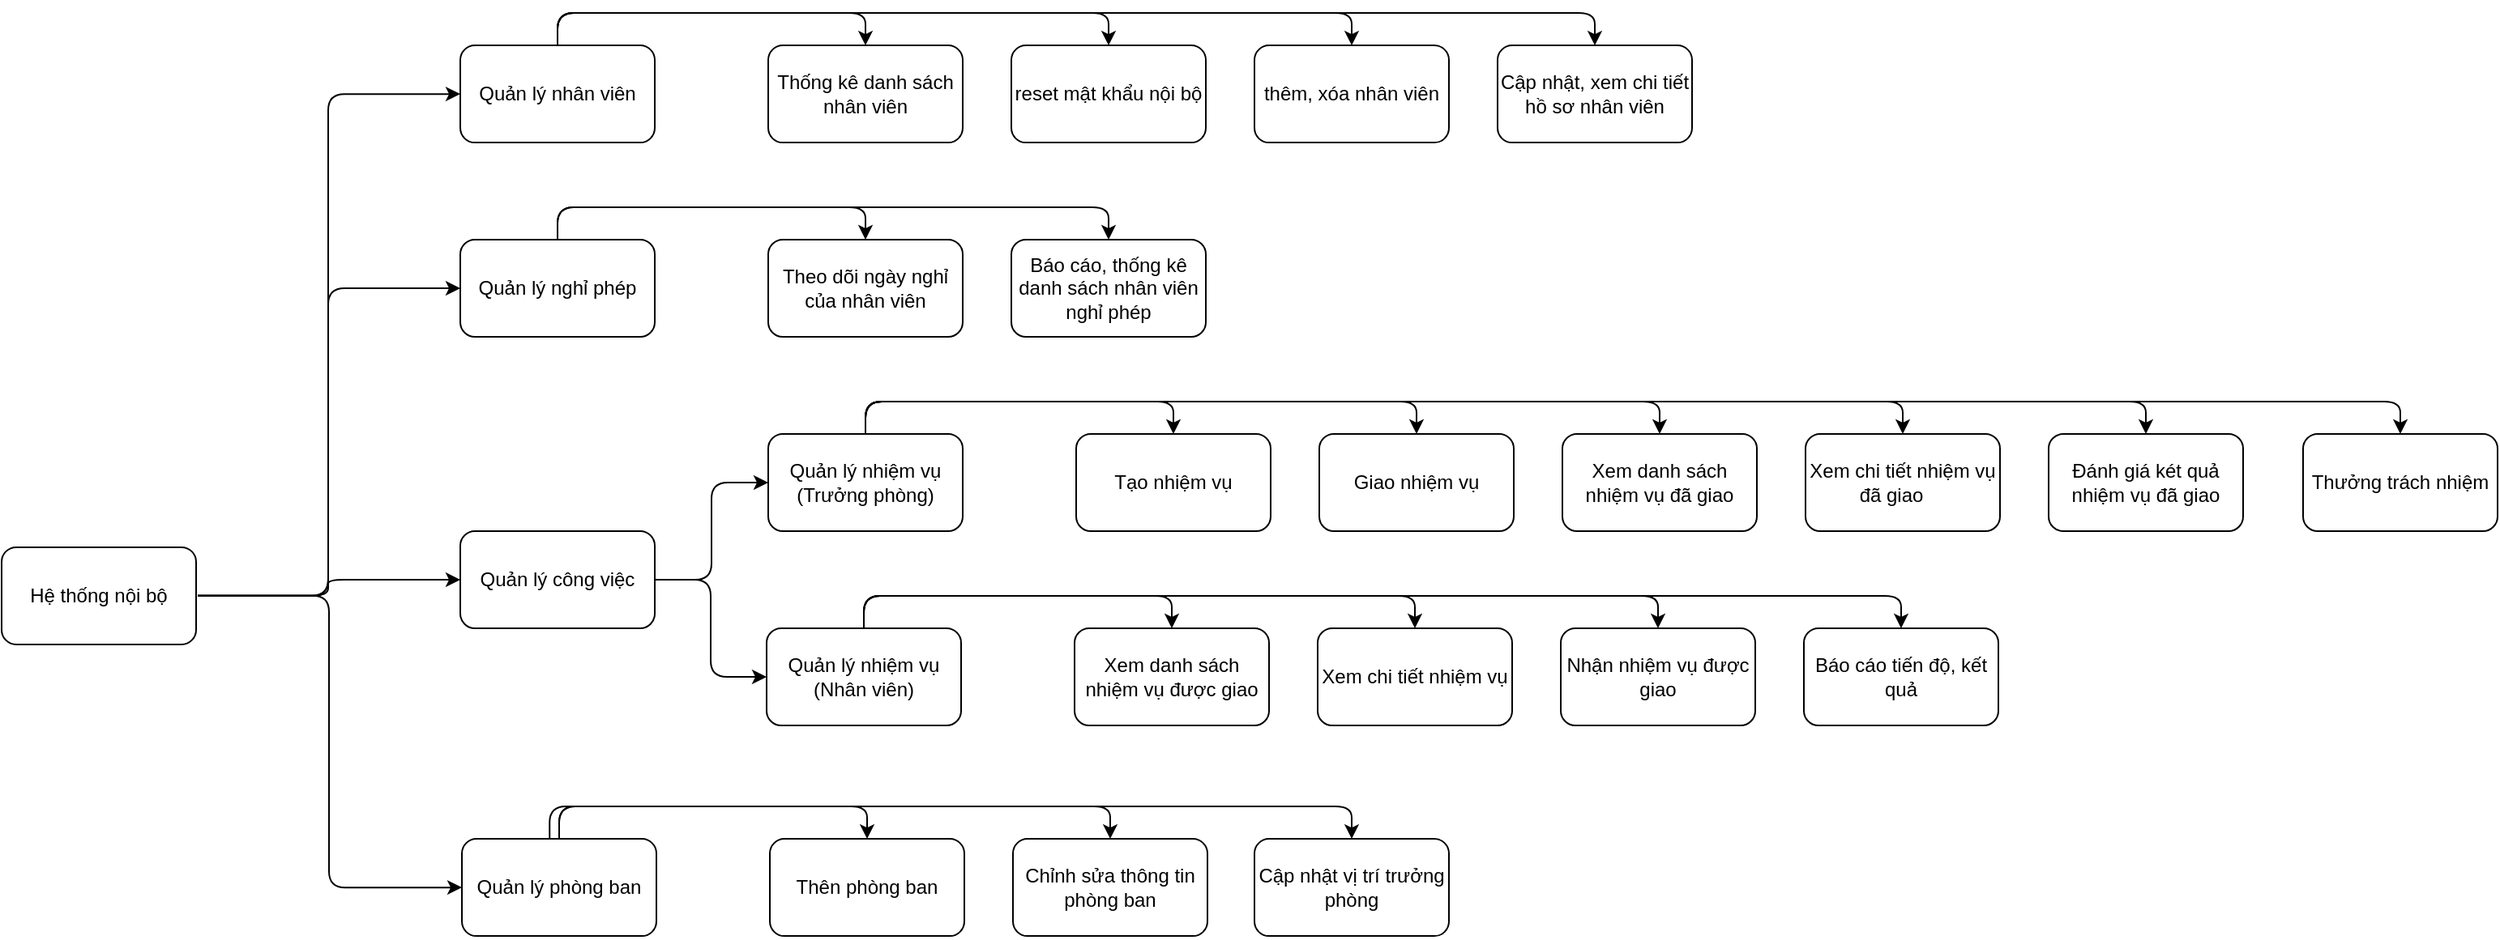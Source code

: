 <mxfile version="20.5.3" type="device"><diagram id="kJZ1WzBmFZxf5gxiJXdt" name="Trang-1"><mxGraphModel dx="3327" dy="979" grid="1" gridSize="10" guides="1" tooltips="1" connect="1" arrows="1" fold="1" page="1" pageScale="1" pageWidth="827" pageHeight="1169" math="0" shadow="0"><root><mxCell id="0"/><mxCell id="1" parent="0"/><mxCell id="puy3XWtXZVTSgycyuLxO-17" style="edgeStyle=orthogonalEdgeStyle;rounded=1;orthogonalLoop=1;jettySize=auto;html=1;entryX=0;entryY=0.5;entryDx=0;entryDy=0;" parent="1" source="puy3XWtXZVTSgycyuLxO-2" target="puy3XWtXZVTSgycyuLxO-5" edge="1"><mxGeometry relative="1" as="geometry"/></mxCell><mxCell id="puy3XWtXZVTSgycyuLxO-18" style="edgeStyle=orthogonalEdgeStyle;rounded=1;orthogonalLoop=1;jettySize=auto;html=1;entryX=0;entryY=0.5;entryDx=0;entryDy=0;" parent="1" source="puy3XWtXZVTSgycyuLxO-2" target="puy3XWtXZVTSgycyuLxO-6" edge="1"><mxGeometry relative="1" as="geometry"/></mxCell><mxCell id="puy3XWtXZVTSgycyuLxO-55" style="edgeStyle=orthogonalEdgeStyle;rounded=1;orthogonalLoop=1;jettySize=auto;html=1;entryX=0;entryY=0.5;entryDx=0;entryDy=0;" parent="1" source="puy3XWtXZVTSgycyuLxO-2" target="puy3XWtXZVTSgycyuLxO-54" edge="1"><mxGeometry relative="1" as="geometry"/></mxCell><mxCell id="5lSEZ90TiH-ytTuUR5zW-5" style="edgeStyle=orthogonalEdgeStyle;rounded=1;orthogonalLoop=1;jettySize=auto;html=1;entryX=0;entryY=0.5;entryDx=0;entryDy=0;" parent="1" source="puy3XWtXZVTSgycyuLxO-2" target="5lSEZ90TiH-ytTuUR5zW-1" edge="1"><mxGeometry relative="1" as="geometry"/></mxCell><mxCell id="puy3XWtXZVTSgycyuLxO-2" value="Hệ thống nội bộ" style="rounded=1;whiteSpace=wrap;html=1;glass=0;perimeterSpacing=1;" parent="1" vertex="1"><mxGeometry x="-840" y="459.94" width="120" height="60" as="geometry"/></mxCell><mxCell id="puy3XWtXZVTSgycyuLxO-68" style="edgeStyle=orthogonalEdgeStyle;rounded=1;orthogonalLoop=1;jettySize=auto;html=1;entryX=0.5;entryY=0;entryDx=0;entryDy=0;" parent="1" source="puy3XWtXZVTSgycyuLxO-5" target="puy3XWtXZVTSgycyuLxO-42" edge="1"><mxGeometry relative="1" as="geometry"><Array as="points"><mxPoint x="-497" y="130.06"/><mxPoint x="-307" y="130.06"/></Array></mxGeometry></mxCell><mxCell id="puy3XWtXZVTSgycyuLxO-69" style="edgeStyle=orthogonalEdgeStyle;rounded=1;orthogonalLoop=1;jettySize=auto;html=1;entryX=0.5;entryY=0;entryDx=0;entryDy=0;" parent="1" source="puy3XWtXZVTSgycyuLxO-5" target="puy3XWtXZVTSgycyuLxO-43" edge="1"><mxGeometry relative="1" as="geometry"><Array as="points"><mxPoint x="-497" y="130.06"/><mxPoint x="-157" y="130.06"/></Array></mxGeometry></mxCell><mxCell id="puy3XWtXZVTSgycyuLxO-70" style="edgeStyle=orthogonalEdgeStyle;rounded=1;orthogonalLoop=1;jettySize=auto;html=1;entryX=0.5;entryY=0;entryDx=0;entryDy=0;" parent="1" source="puy3XWtXZVTSgycyuLxO-5" target="puy3XWtXZVTSgycyuLxO-44" edge="1"><mxGeometry relative="1" as="geometry"><Array as="points"><mxPoint x="-497" y="130.06"/><mxPoint x="-7" y="130.06"/></Array></mxGeometry></mxCell><mxCell id="puy3XWtXZVTSgycyuLxO-71" style="edgeStyle=orthogonalEdgeStyle;rounded=1;orthogonalLoop=1;jettySize=auto;html=1;entryX=0.5;entryY=0;entryDx=0;entryDy=0;" parent="1" source="puy3XWtXZVTSgycyuLxO-5" target="puy3XWtXZVTSgycyuLxO-45" edge="1"><mxGeometry relative="1" as="geometry"><Array as="points"><mxPoint x="-497" y="130.06"/><mxPoint x="143" y="130.06"/></Array></mxGeometry></mxCell><mxCell id="puy3XWtXZVTSgycyuLxO-5" value="Quản lý nhân viên" style="rounded=1;whiteSpace=wrap;html=1;" parent="1" vertex="1"><mxGeometry x="-557" y="150.06" width="120" height="60" as="geometry"/></mxCell><mxCell id="puy3XWtXZVTSgycyuLxO-66" style="edgeStyle=orthogonalEdgeStyle;rounded=1;orthogonalLoop=1;jettySize=auto;html=1;entryX=0.5;entryY=0;entryDx=0;entryDy=0;" parent="1" source="puy3XWtXZVTSgycyuLxO-6" target="puy3XWtXZVTSgycyuLxO-46" edge="1"><mxGeometry relative="1" as="geometry"><Array as="points"><mxPoint x="-497" y="250.0"/><mxPoint x="-307" y="250.0"/></Array></mxGeometry></mxCell><mxCell id="puy3XWtXZVTSgycyuLxO-67" style="edgeStyle=orthogonalEdgeStyle;rounded=1;orthogonalLoop=1;jettySize=auto;html=1;entryX=0.5;entryY=0;entryDx=0;entryDy=0;" parent="1" source="puy3XWtXZVTSgycyuLxO-6" target="puy3XWtXZVTSgycyuLxO-47" edge="1"><mxGeometry relative="1" as="geometry"><Array as="points"><mxPoint x="-497" y="250.0"/><mxPoint x="-157" y="250.0"/></Array></mxGeometry></mxCell><mxCell id="puy3XWtXZVTSgycyuLxO-6" value="Quản lý nghỉ phép" style="rounded=1;whiteSpace=wrap;html=1;" parent="1" vertex="1"><mxGeometry x="-557" y="270.0" width="120" height="60" as="geometry"/></mxCell><mxCell id="puy3XWtXZVTSgycyuLxO-80" style="edgeStyle=orthogonalEdgeStyle;rounded=1;orthogonalLoop=1;jettySize=auto;html=1;entryX=0.5;entryY=0;entryDx=0;entryDy=0;" parent="1" source="puy3XWtXZVTSgycyuLxO-13" target="puy3XWtXZVTSgycyuLxO-49" edge="1"><mxGeometry relative="1" as="geometry"><Array as="points"><mxPoint x="-307" y="370.0"/><mxPoint x="-117" y="370.0"/></Array></mxGeometry></mxCell><mxCell id="puy3XWtXZVTSgycyuLxO-81" style="edgeStyle=orthogonalEdgeStyle;rounded=1;orthogonalLoop=1;jettySize=auto;html=1;entryX=0.5;entryY=0;entryDx=0;entryDy=0;" parent="1" source="puy3XWtXZVTSgycyuLxO-13" target="puy3XWtXZVTSgycyuLxO-50" edge="1"><mxGeometry relative="1" as="geometry"><Array as="points"><mxPoint x="-307" y="370.0"/><mxPoint x="33" y="370.0"/></Array></mxGeometry></mxCell><mxCell id="puy3XWtXZVTSgycyuLxO-82" style="edgeStyle=orthogonalEdgeStyle;rounded=1;orthogonalLoop=1;jettySize=auto;html=1;entryX=0.5;entryY=0;entryDx=0;entryDy=0;" parent="1" source="puy3XWtXZVTSgycyuLxO-13" target="puy3XWtXZVTSgycyuLxO-51" edge="1"><mxGeometry relative="1" as="geometry"><Array as="points"><mxPoint x="-307" y="370.0"/><mxPoint x="183" y="370.0"/></Array></mxGeometry></mxCell><mxCell id="puy3XWtXZVTSgycyuLxO-83" style="edgeStyle=orthogonalEdgeStyle;rounded=1;orthogonalLoop=1;jettySize=auto;html=1;entryX=0.5;entryY=0;entryDx=0;entryDy=0;" parent="1" source="puy3XWtXZVTSgycyuLxO-13" target="puy3XWtXZVTSgycyuLxO-52" edge="1"><mxGeometry relative="1" as="geometry"><Array as="points"><mxPoint x="-307" y="370.0"/><mxPoint x="333" y="370.0"/></Array></mxGeometry></mxCell><mxCell id="puy3XWtXZVTSgycyuLxO-84" style="edgeStyle=orthogonalEdgeStyle;rounded=1;orthogonalLoop=1;jettySize=auto;html=1;entryX=0.5;entryY=0;entryDx=0;entryDy=0;" parent="1" source="puy3XWtXZVTSgycyuLxO-13" target="puy3XWtXZVTSgycyuLxO-53" edge="1"><mxGeometry relative="1" as="geometry"><Array as="points"><mxPoint x="-307" y="370.0"/><mxPoint x="483" y="370.0"/></Array></mxGeometry></mxCell><mxCell id="puy3XWtXZVTSgycyuLxO-13" value="Quản lý nhiệm vụ&lt;br&gt;(Trưởng phòng)" style="rounded=1;whiteSpace=wrap;html=1;" parent="1" vertex="1"><mxGeometry x="-367" y="390.0" width="120" height="60" as="geometry"/></mxCell><mxCell id="puy3XWtXZVTSgycyuLxO-85" style="edgeStyle=orthogonalEdgeStyle;rounded=1;orthogonalLoop=1;jettySize=auto;html=1;entryX=0.5;entryY=0;entryDx=0;entryDy=0;" parent="1" source="puy3XWtXZVTSgycyuLxO-14" target="puy3XWtXZVTSgycyuLxO-56" edge="1"><mxGeometry relative="1" as="geometry"><Array as="points"><mxPoint x="-308" y="490.0"/><mxPoint x="-118" y="490.0"/></Array></mxGeometry></mxCell><mxCell id="puy3XWtXZVTSgycyuLxO-86" style="edgeStyle=orthogonalEdgeStyle;rounded=1;orthogonalLoop=1;jettySize=auto;html=1;entryX=0.5;entryY=0;entryDx=0;entryDy=0;" parent="1" source="puy3XWtXZVTSgycyuLxO-14" target="puy3XWtXZVTSgycyuLxO-57" edge="1"><mxGeometry relative="1" as="geometry"><Array as="points"><mxPoint x="-308" y="490.0"/><mxPoint x="32" y="490.0"/></Array></mxGeometry></mxCell><mxCell id="puy3XWtXZVTSgycyuLxO-87" style="edgeStyle=orthogonalEdgeStyle;rounded=1;orthogonalLoop=1;jettySize=auto;html=1;entryX=0.5;entryY=0;entryDx=0;entryDy=0;" parent="1" source="puy3XWtXZVTSgycyuLxO-14" target="puy3XWtXZVTSgycyuLxO-58" edge="1"><mxGeometry relative="1" as="geometry"><Array as="points"><mxPoint x="-308" y="490.0"/><mxPoint x="182" y="490.0"/></Array></mxGeometry></mxCell><mxCell id="puy3XWtXZVTSgycyuLxO-88" style="edgeStyle=orthogonalEdgeStyle;rounded=1;orthogonalLoop=1;jettySize=auto;html=1;entryX=0.5;entryY=0;entryDx=0;entryDy=0;" parent="1" source="puy3XWtXZVTSgycyuLxO-14" target="puy3XWtXZVTSgycyuLxO-59" edge="1"><mxGeometry relative="1" as="geometry"><Array as="points"><mxPoint x="-308" y="490.0"/><mxPoint x="332" y="490.0"/></Array></mxGeometry></mxCell><mxCell id="puy3XWtXZVTSgycyuLxO-14" value="Quản lý nhiệm vụ&lt;br&gt;(Nhân viên)" style="rounded=1;whiteSpace=wrap;html=1;" parent="1" vertex="1"><mxGeometry x="-368" y="510.0" width="120" height="60" as="geometry"/></mxCell><mxCell id="puy3XWtXZVTSgycyuLxO-42" value="Thống kê danh sách nhân viên" style="rounded=1;whiteSpace=wrap;html=1;" parent="1" vertex="1"><mxGeometry x="-367" y="150.06" width="120" height="60" as="geometry"/></mxCell><mxCell id="puy3XWtXZVTSgycyuLxO-43" value="reset mật khẩu nội bộ" style="rounded=1;whiteSpace=wrap;html=1;" parent="1" vertex="1"><mxGeometry x="-217" y="150.06" width="120" height="60" as="geometry"/></mxCell><mxCell id="puy3XWtXZVTSgycyuLxO-44" value="thêm, xóa nhân viên" style="rounded=1;whiteSpace=wrap;html=1;" parent="1" vertex="1"><mxGeometry x="-67" y="150.06" width="120" height="60" as="geometry"/></mxCell><mxCell id="puy3XWtXZVTSgycyuLxO-45" value="Cập nhật, xem chi tiết hồ sơ nhân viên" style="rounded=1;whiteSpace=wrap;html=1;" parent="1" vertex="1"><mxGeometry x="83" y="150.06" width="120" height="60" as="geometry"/></mxCell><mxCell id="puy3XWtXZVTSgycyuLxO-46" value="Theo dõi ngày nghỉ của nhân viên" style="rounded=1;whiteSpace=wrap;html=1;" parent="1" vertex="1"><mxGeometry x="-367" y="270.0" width="120" height="60" as="geometry"/></mxCell><mxCell id="puy3XWtXZVTSgycyuLxO-47" value="Báo cáo, thống kê danh sách nhân viên nghỉ phép" style="rounded=1;whiteSpace=wrap;html=1;" parent="1" vertex="1"><mxGeometry x="-217" y="270.0" width="120" height="60" as="geometry"/></mxCell><mxCell id="puy3XWtXZVTSgycyuLxO-49" value="Tạo nhiệm vụ" style="rounded=1;whiteSpace=wrap;html=1;" parent="1" vertex="1"><mxGeometry x="-177" y="390.0" width="120" height="60" as="geometry"/></mxCell><mxCell id="puy3XWtXZVTSgycyuLxO-50" value="Giao nhiệm vụ" style="rounded=1;whiteSpace=wrap;html=1;" parent="1" vertex="1"><mxGeometry x="-27" y="390.0" width="120" height="60" as="geometry"/></mxCell><mxCell id="puy3XWtXZVTSgycyuLxO-51" value="Xem danh sách nhiệm vụ đã giao" style="rounded=1;whiteSpace=wrap;html=1;" parent="1" vertex="1"><mxGeometry x="123" y="390.0" width="120" height="60" as="geometry"/></mxCell><mxCell id="puy3XWtXZVTSgycyuLxO-52" value="Xem chi tiết nhiệm vụ đã giao&lt;span style=&quot;white-space: pre;&quot;&gt;&#9;&lt;/span&gt;" style="rounded=1;whiteSpace=wrap;html=1;" parent="1" vertex="1"><mxGeometry x="273" y="390.0" width="120" height="60" as="geometry"/></mxCell><mxCell id="puy3XWtXZVTSgycyuLxO-53" value="Đánh giá két quả nhiệm vụ đã giao" style="rounded=1;whiteSpace=wrap;html=1;" parent="1" vertex="1"><mxGeometry x="423" y="390.0" width="120" height="60" as="geometry"/></mxCell><mxCell id="puy3XWtXZVTSgycyuLxO-89" style="edgeStyle=orthogonalEdgeStyle;rounded=1;orthogonalLoop=1;jettySize=auto;html=1;entryX=0.5;entryY=0;entryDx=0;entryDy=0;" parent="1" source="puy3XWtXZVTSgycyuLxO-54" target="puy3XWtXZVTSgycyuLxO-60" edge="1"><mxGeometry relative="1" as="geometry"><Array as="points"><mxPoint x="-496" y="620.06"/><mxPoint x="-306" y="620.06"/></Array></mxGeometry></mxCell><mxCell id="puy3XWtXZVTSgycyuLxO-90" style="edgeStyle=orthogonalEdgeStyle;rounded=1;orthogonalLoop=1;jettySize=auto;html=1;entryX=0.5;entryY=0;entryDx=0;entryDy=0;" parent="1" source="puy3XWtXZVTSgycyuLxO-54" target="puy3XWtXZVTSgycyuLxO-61" edge="1"><mxGeometry relative="1" as="geometry"><Array as="points"><mxPoint x="-496" y="620.06"/><mxPoint x="-156" y="620.06"/></Array></mxGeometry></mxCell><mxCell id="puy3XWtXZVTSgycyuLxO-54" value="Quản lý phòng ban" style="rounded=1;whiteSpace=wrap;html=1;" parent="1" vertex="1"><mxGeometry x="-556" y="640.06" width="120" height="60" as="geometry"/></mxCell><mxCell id="puy3XWtXZVTSgycyuLxO-56" value="Xem danh sách nhiệm vụ được giao" style="rounded=1;whiteSpace=wrap;html=1;" parent="1" vertex="1"><mxGeometry x="-178" y="510.0" width="120" height="60" as="geometry"/></mxCell><mxCell id="puy3XWtXZVTSgycyuLxO-57" value="Xem chi tiết nhiệm vụ" style="rounded=1;whiteSpace=wrap;html=1;" parent="1" vertex="1"><mxGeometry x="-28" y="510.0" width="120" height="60" as="geometry"/></mxCell><mxCell id="puy3XWtXZVTSgycyuLxO-58" value="Nhận nhiệm vụ được giao" style="rounded=1;whiteSpace=wrap;html=1;" parent="1" vertex="1"><mxGeometry x="122" y="510.0" width="120" height="60" as="geometry"/></mxCell><mxCell id="puy3XWtXZVTSgycyuLxO-59" value="Báo cáo tiến độ, kết quả" style="rounded=1;whiteSpace=wrap;html=1;" parent="1" vertex="1"><mxGeometry x="272" y="510.0" width="120" height="60" as="geometry"/></mxCell><mxCell id="puy3XWtXZVTSgycyuLxO-60" value="Thên phòng ban" style="rounded=1;whiteSpace=wrap;html=1;" parent="1" vertex="1"><mxGeometry x="-366" y="640.06" width="120" height="60" as="geometry"/></mxCell><mxCell id="puy3XWtXZVTSgycyuLxO-61" value="Chỉnh sửa thông tin phòng ban" style="rounded=1;whiteSpace=wrap;html=1;" parent="1" vertex="1"><mxGeometry x="-216" y="640.06" width="120" height="60" as="geometry"/></mxCell><mxCell id="5lSEZ90TiH-ytTuUR5zW-3" style="edgeStyle=orthogonalEdgeStyle;rounded=1;orthogonalLoop=1;jettySize=auto;html=1;entryX=0;entryY=0.5;entryDx=0;entryDy=0;" parent="1" source="5lSEZ90TiH-ytTuUR5zW-1" target="puy3XWtXZVTSgycyuLxO-13" edge="1"><mxGeometry relative="1" as="geometry"/></mxCell><mxCell id="5lSEZ90TiH-ytTuUR5zW-4" style="edgeStyle=orthogonalEdgeStyle;rounded=1;orthogonalLoop=1;jettySize=auto;html=1;entryX=0;entryY=0.5;entryDx=0;entryDy=0;" parent="1" source="5lSEZ90TiH-ytTuUR5zW-1" target="puy3XWtXZVTSgycyuLxO-14" edge="1"><mxGeometry relative="1" as="geometry"/></mxCell><mxCell id="5lSEZ90TiH-ytTuUR5zW-1" value="Quản lý công việc" style="rounded=1;whiteSpace=wrap;html=1;" parent="1" vertex="1"><mxGeometry x="-557" y="450.0" width="120" height="60" as="geometry"/></mxCell><mxCell id="h08pLSTECScaE_JVLvS6-3" value="Thưởng trách nhiệm" style="rounded=1;whiteSpace=wrap;html=1;" vertex="1" parent="1"><mxGeometry x="580" y="390.0" width="120" height="60" as="geometry"/></mxCell><mxCell id="h08pLSTECScaE_JVLvS6-5" style="edgeStyle=orthogonalEdgeStyle;rounded=1;orthogonalLoop=1;jettySize=auto;html=1;entryX=0.5;entryY=0;entryDx=0;entryDy=0;exitX=0.5;exitY=0;exitDx=0;exitDy=0;" edge="1" parent="1" source="puy3XWtXZVTSgycyuLxO-13" target="h08pLSTECScaE_JVLvS6-3"><mxGeometry relative="1" as="geometry"><Array as="points"><mxPoint x="-307" y="370"/><mxPoint x="640" y="370"/></Array><mxPoint x="-297" y="360.0" as="sourcePoint"/><mxPoint x="493" y="360.0" as="targetPoint"/></mxGeometry></mxCell><mxCell id="h08pLSTECScaE_JVLvS6-6" value="Cập nhật vị trí trưởng phòng" style="rounded=1;whiteSpace=wrap;html=1;" vertex="1" parent="1"><mxGeometry x="-67" y="640.06" width="120" height="60" as="geometry"/></mxCell><mxCell id="h08pLSTECScaE_JVLvS6-7" style="edgeStyle=orthogonalEdgeStyle;rounded=1;orthogonalLoop=1;jettySize=auto;html=1;entryX=0.5;entryY=0;entryDx=0;entryDy=0;exitX=0.451;exitY=0.006;exitDx=0;exitDy=0;exitPerimeter=0;" edge="1" parent="1" source="puy3XWtXZVTSgycyuLxO-54" target="h08pLSTECScaE_JVLvS6-6"><mxGeometry relative="1" as="geometry"><Array as="points"><mxPoint x="-502" y="620"/><mxPoint x="-7" y="620"/></Array><mxPoint x="-500.001" y="619.97" as="sourcePoint"/><mxPoint x="-160.06" y="619.97" as="targetPoint"/></mxGeometry></mxCell></root></mxGraphModel></diagram></mxfile>